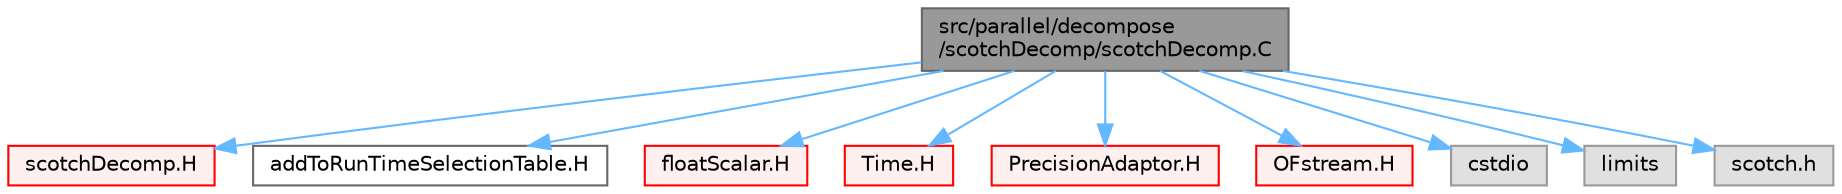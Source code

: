 digraph "src/parallel/decompose/scotchDecomp/scotchDecomp.C"
{
 // LATEX_PDF_SIZE
  bgcolor="transparent";
  edge [fontname=Helvetica,fontsize=10,labelfontname=Helvetica,labelfontsize=10];
  node [fontname=Helvetica,fontsize=10,shape=box,height=0.2,width=0.4];
  Node1 [id="Node000001",label="src/parallel/decompose\l/scotchDecomp/scotchDecomp.C",height=0.2,width=0.4,color="gray40", fillcolor="grey60", style="filled", fontcolor="black",tooltip=" "];
  Node1 -> Node2 [id="edge1_Node000001_Node000002",color="steelblue1",style="solid",tooltip=" "];
  Node2 [id="Node000002",label="scotchDecomp.H",height=0.2,width=0.4,color="red", fillcolor="#FFF0F0", style="filled",URL="$scotchDecomp_8H.html",tooltip=" "];
  Node1 -> Node296 [id="edge2_Node000001_Node000296",color="steelblue1",style="solid",tooltip=" "];
  Node296 [id="Node000296",label="addToRunTimeSelectionTable.H",height=0.2,width=0.4,color="grey40", fillcolor="white", style="filled",URL="$addToRunTimeSelectionTable_8H.html",tooltip="Macros for easy insertion into run-time selection tables."];
  Node1 -> Node31 [id="edge3_Node000001_Node000031",color="steelblue1",style="solid",tooltip=" "];
  Node31 [id="Node000031",label="floatScalar.H",height=0.2,width=0.4,color="red", fillcolor="#FFF0F0", style="filled",URL="$floatScalar_8H.html",tooltip=" "];
  Node1 -> Node297 [id="edge4_Node000001_Node000297",color="steelblue1",style="solid",tooltip=" "];
  Node297 [id="Node000297",label="Time.H",height=0.2,width=0.4,color="red", fillcolor="#FFF0F0", style="filled",URL="$Time_8H.html",tooltip=" "];
  Node1 -> Node343 [id="edge5_Node000001_Node000343",color="steelblue1",style="solid",tooltip=" "];
  Node343 [id="Node000343",label="PrecisionAdaptor.H",height=0.2,width=0.4,color="red", fillcolor="#FFF0F0", style="filled",URL="$PrecisionAdaptor_8H.html",tooltip=" "];
  Node1 -> Node344 [id="edge6_Node000001_Node000344",color="steelblue1",style="solid",tooltip=" "];
  Node344 [id="Node000344",label="OFstream.H",height=0.2,width=0.4,color="red", fillcolor="#FFF0F0", style="filled",URL="$OFstream_8H.html",tooltip=" "];
  Node1 -> Node347 [id="edge7_Node000001_Node000347",color="steelblue1",style="solid",tooltip=" "];
  Node347 [id="Node000347",label="cstdio",height=0.2,width=0.4,color="grey60", fillcolor="#E0E0E0", style="filled",tooltip=" "];
  Node1 -> Node129 [id="edge8_Node000001_Node000129",color="steelblue1",style="solid",tooltip=" "];
  Node129 [id="Node000129",label="limits",height=0.2,width=0.4,color="grey60", fillcolor="#E0E0E0", style="filled",tooltip=" "];
  Node1 -> Node348 [id="edge9_Node000001_Node000348",color="steelblue1",style="solid",tooltip=" "];
  Node348 [id="Node000348",label="scotch.h",height=0.2,width=0.4,color="grey60", fillcolor="#E0E0E0", style="filled",tooltip=" "];
}

